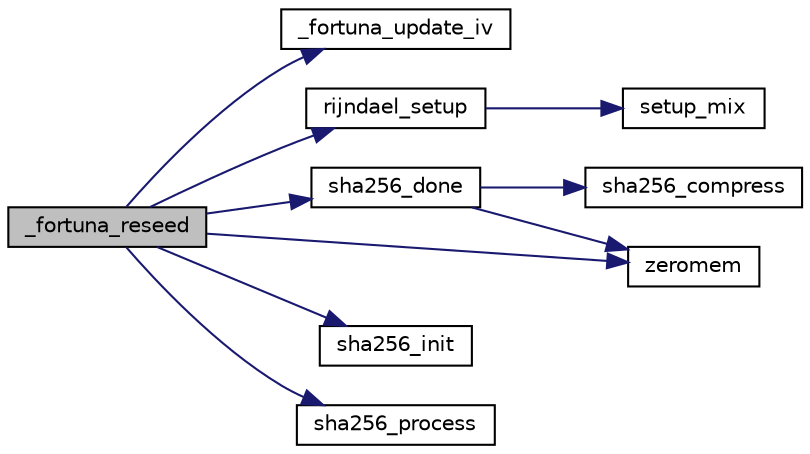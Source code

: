 digraph "_fortuna_reseed"
{
 // LATEX_PDF_SIZE
  edge [fontname="Helvetica",fontsize="10",labelfontname="Helvetica",labelfontsize="10"];
  node [fontname="Helvetica",fontsize="10",shape=record];
  rankdir="LR";
  Node5 [label="_fortuna_reseed",height=0.2,width=0.4,color="black", fillcolor="grey75", style="filled", fontcolor="black",tooltip=" "];
  Node5 -> Node6 [color="midnightblue",fontsize="10",style="solid",fontname="Helvetica"];
  Node6 [label="_fortuna_update_iv",height=0.2,width=0.4,color="black", fillcolor="white", style="filled",URL="$fortuna_8c.html#a5e5b2b7f0a18fae044e2f53384a51c6b",tooltip=" "];
  Node5 -> Node7 [color="midnightblue",fontsize="10",style="solid",fontname="Helvetica"];
  Node7 [label="rijndael_setup",height=0.2,width=0.4,color="black", fillcolor="white", style="filled",URL="$aes_8c.html#a3b2fab908c22514c91332a5c9a3d7166",tooltip="Initialize the AES (Rijndael) block cipher."];
  Node7 -> Node8 [color="midnightblue",fontsize="10",style="solid",fontname="Helvetica"];
  Node8 [label="setup_mix",height=0.2,width=0.4,color="black", fillcolor="white", style="filled",URL="$aes_8c.html#a523ac00c3bbdb4656024ab0ad32f571f",tooltip=" "];
  Node5 -> Node9 [color="midnightblue",fontsize="10",style="solid",fontname="Helvetica"];
  Node9 [label="sha256_done",height=0.2,width=0.4,color="black", fillcolor="white", style="filled",URL="$sha256_8c.html#a53db56f3eb9f35c59b134533be31c301",tooltip="Terminate the hash to get the digest."];
  Node9 -> Node10 [color="midnightblue",fontsize="10",style="solid",fontname="Helvetica"];
  Node10 [label="sha256_compress",height=0.2,width=0.4,color="black", fillcolor="white", style="filled",URL="$sha256_8c.html#ac87e8a7c22810735390e70611006bfe5",tooltip=" "];
  Node9 -> Node11 [color="midnightblue",fontsize="10",style="solid",fontname="Helvetica"];
  Node11 [label="zeromem",height=0.2,width=0.4,color="black", fillcolor="white", style="filled",URL="$tomcrypt__misc_8h.html#a63b6e188713790263bfd3612fe8b398f",tooltip="Zero a block of memory."];
  Node5 -> Node12 [color="midnightblue",fontsize="10",style="solid",fontname="Helvetica"];
  Node12 [label="sha256_init",height=0.2,width=0.4,color="black", fillcolor="white", style="filled",URL="$sha256_8c.html#a6290ad544b02c822c2ca6c30b8d1ee07",tooltip="Initialize the hash state."];
  Node5 -> Node13 [color="midnightblue",fontsize="10",style="solid",fontname="Helvetica"];
  Node13 [label="sha256_process",height=0.2,width=0.4,color="black", fillcolor="white", style="filled",URL="$sha256_8c.html#a8b983a80c9edd5d997a3937963ae7856",tooltip="Process a block of memory though the hash."];
  Node5 -> Node11 [color="midnightblue",fontsize="10",style="solid",fontname="Helvetica"];
}
